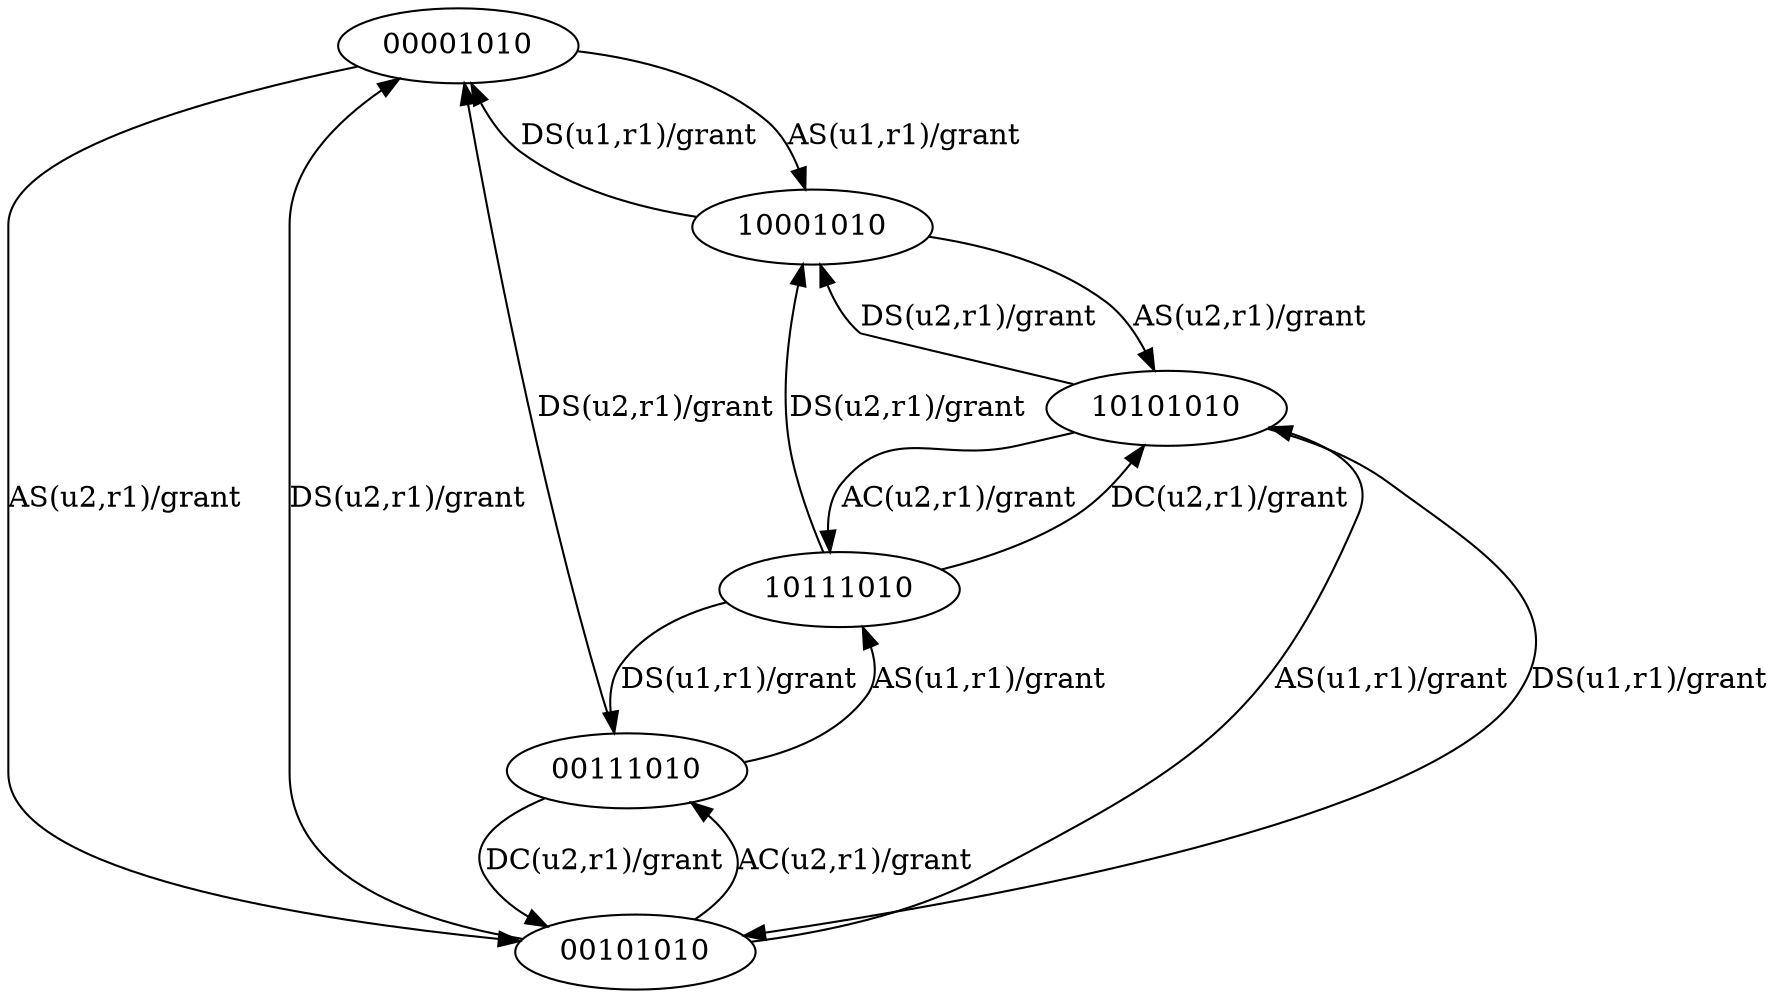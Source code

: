 digraph rbac2Fsm {
  00001010 -> 10001010 [ label ="AS(u1,r1)/grant"];
  00001010 -> 00101010 [ label ="AS(u2,r1)/grant"];
  00101010 -> 10101010 [ label ="AS(u1,r1)/grant"];
  10001010 -> 00001010 [ label ="DS(u1,r1)/grant"];
  00101010 -> 00001010 [ label ="DS(u2,r1)/grant"];
  00101010 -> 00111010 [ label ="AC(u2,r1)/grant"];
  10001010 -> 10101010 [ label ="AS(u2,r1)/grant"];
  10101010 -> 00101010 [ label ="DS(u1,r1)/grant"];
  10101010 -> 10001010 [ label ="DS(u2,r1)/grant"];
  10101010 -> 10111010 [ label ="AC(u2,r1)/grant"];
  00111010 -> 10111010 [ label ="AS(u1,r1)/grant"];
  00111010 -> 00001010 [ label ="DS(u2,r1)/grant"];
  00111010 -> 00101010 [ label ="DC(u2,r1)/grant"];
  10111010 -> 00111010 [ label ="DS(u1,r1)/grant"];
  10111010 -> 10001010 [ label ="DS(u2,r1)/grant"];
  10111010 -> 10101010 [ label ="DC(u2,r1)/grant"];
}
